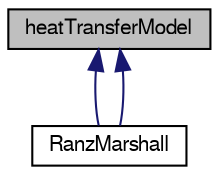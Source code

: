 digraph "heatTransferModel"
{
  bgcolor="transparent";
  edge [fontname="FreeSans",fontsize="10",labelfontname="FreeSans",labelfontsize="10"];
  node [fontname="FreeSans",fontsize="10",shape=record];
  Node0 [label="heatTransferModel",height=0.2,width=0.4,color="black", fillcolor="grey75", style="filled", fontcolor="black"];
  Node0 -> Node1 [dir="back",color="midnightblue",fontsize="10",style="solid",fontname="FreeSans"];
  Node1 [label="RanzMarshall",height=0.2,width=0.4,color="black",URL="$a32046.html"];
  Node0 -> Node1 [dir="back",color="midnightblue",fontsize="10",style="solid",fontname="FreeSans"];
}
